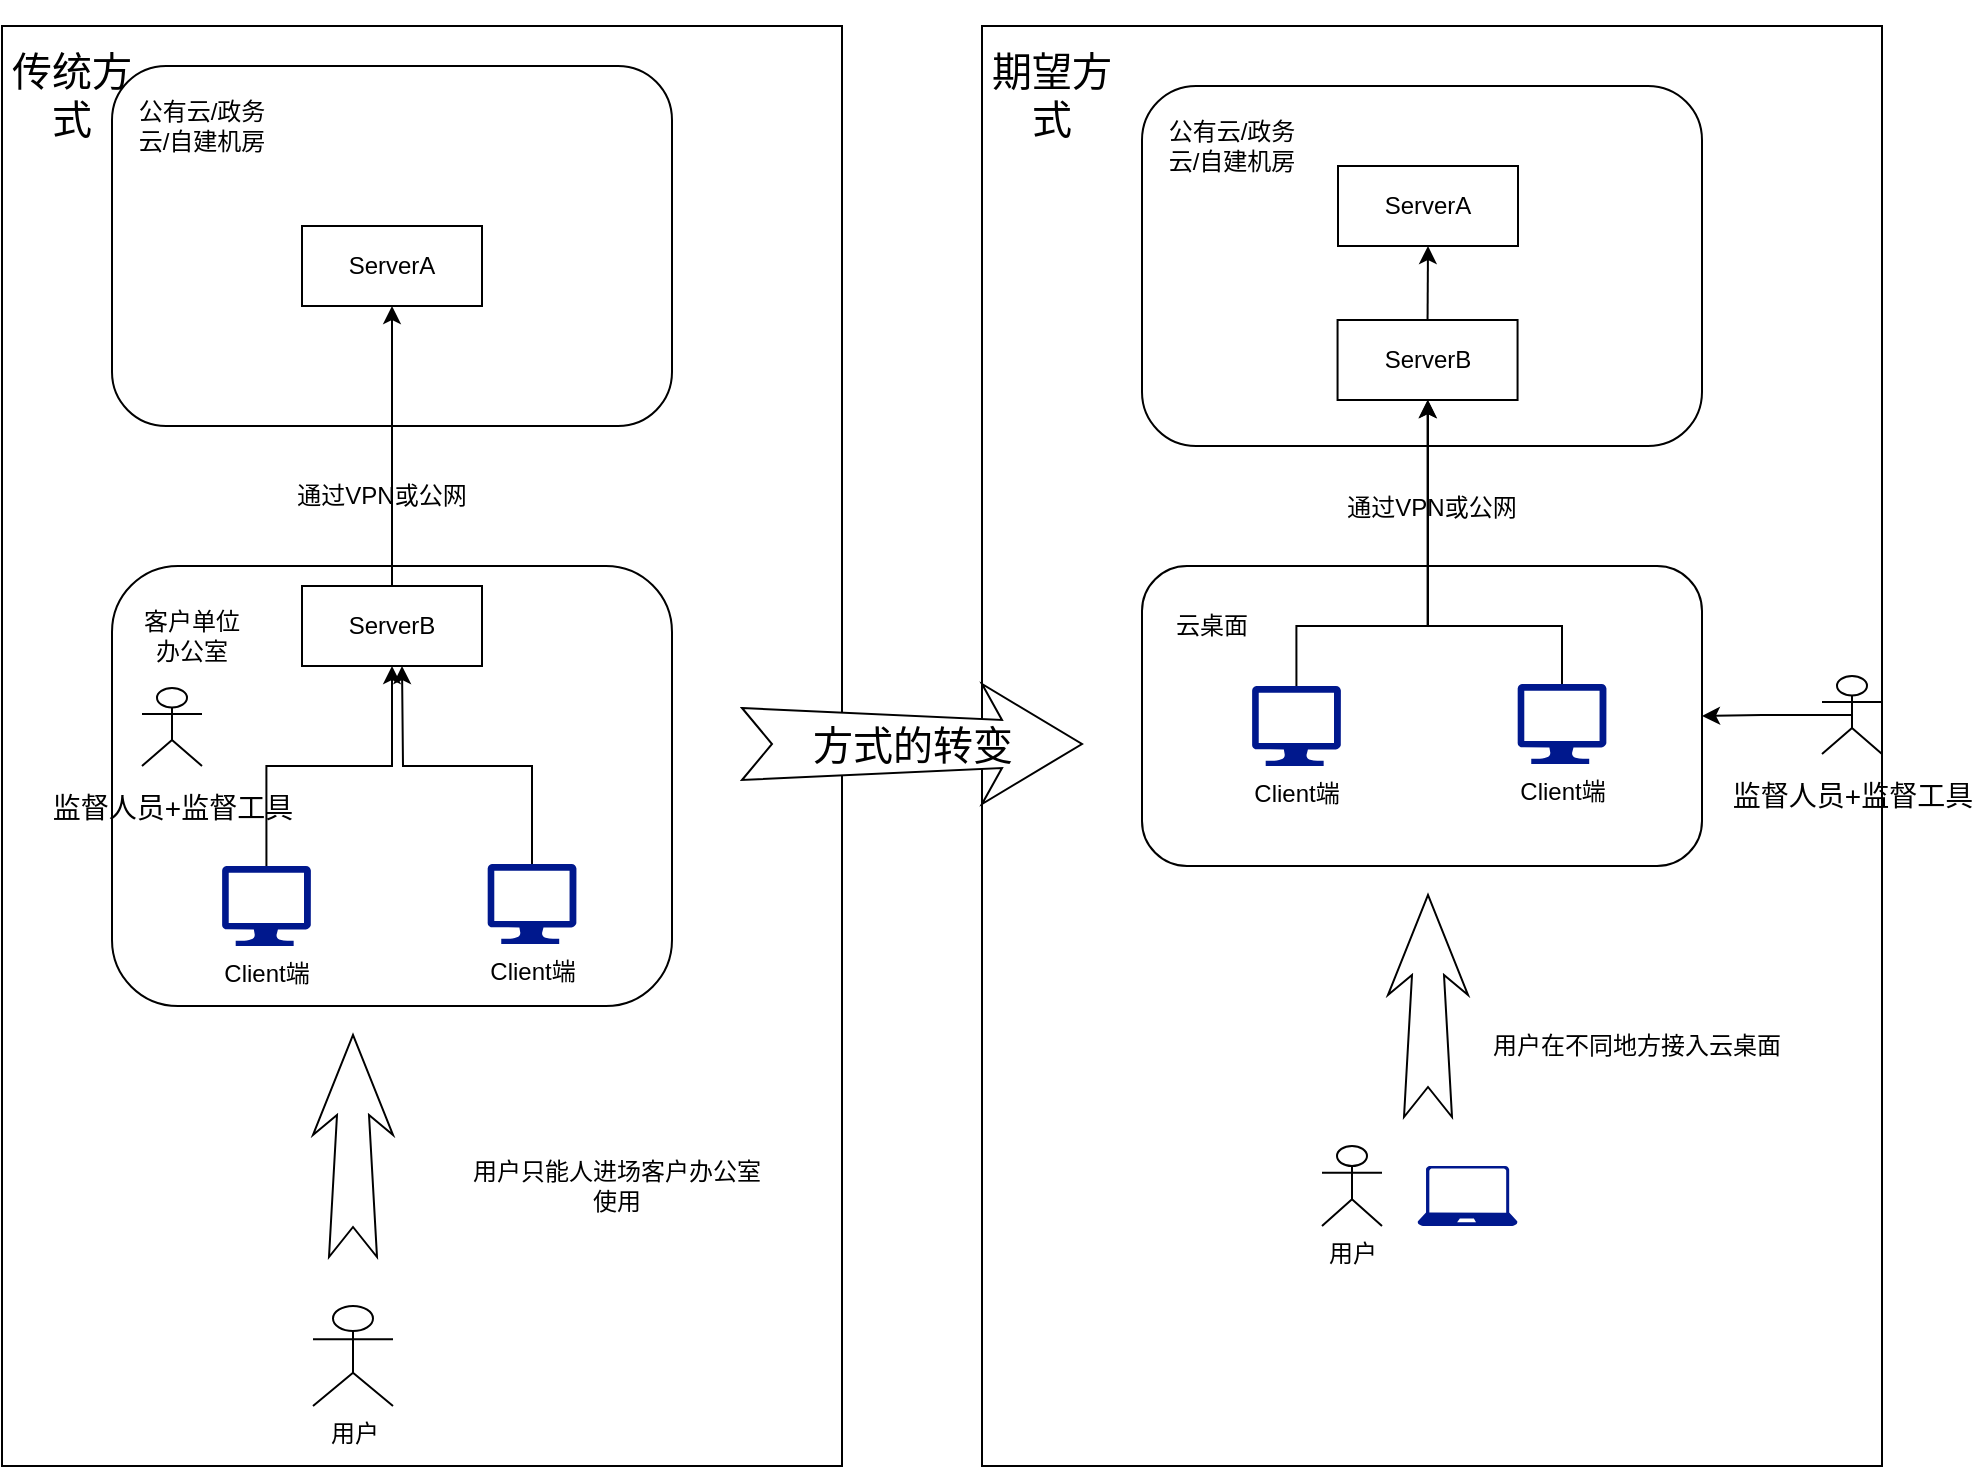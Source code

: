 <mxfile version="13.6.9" type="github">
  <diagram id="opzenCqd1tWLEzS5IthJ" name="Page-1">
    <mxGraphModel dx="832" dy="711" grid="1" gridSize="10" guides="1" tooltips="1" connect="1" arrows="1" fold="1" page="1" pageScale="1" pageWidth="827" pageHeight="1169" math="0" shadow="0">
      <root>
        <mxCell id="0" />
        <mxCell id="1" parent="0" />
        <mxCell id="F2Ut-9kcdUUh86LdlJqX-39" value="" style="rounded=0;whiteSpace=wrap;html=1;shadow=0;fontSize=20;" vertex="1" parent="1">
          <mxGeometry x="620" y="60" width="450" height="720" as="geometry" />
        </mxCell>
        <mxCell id="F2Ut-9kcdUUh86LdlJqX-36" value="" style="rounded=0;whiteSpace=wrap;html=1;shadow=0;" vertex="1" parent="1">
          <mxGeometry x="130" y="60" width="420" height="720" as="geometry" />
        </mxCell>
        <mxCell id="F2Ut-9kcdUUh86LdlJqX-11" value="" style="rounded=1;whiteSpace=wrap;html=1;shadow=0;" vertex="1" parent="1">
          <mxGeometry x="185" y="80" width="280" height="180" as="geometry" />
        </mxCell>
        <mxCell id="F2Ut-9kcdUUh86LdlJqX-7" value="" style="rounded=1;whiteSpace=wrap;html=1;shadow=0;" vertex="1" parent="1">
          <mxGeometry x="185" y="330" width="280" height="220" as="geometry" />
        </mxCell>
        <mxCell id="F2Ut-9kcdUUh86LdlJqX-1" value="ServerA" style="rounded=0;whiteSpace=wrap;html=1;" vertex="1" parent="1">
          <mxGeometry x="280" y="160" width="90" height="40" as="geometry" />
        </mxCell>
        <mxCell id="F2Ut-9kcdUUh86LdlJqX-4" style="edgeStyle=orthogonalEdgeStyle;rounded=0;orthogonalLoop=1;jettySize=auto;html=1;exitX=0.5;exitY=0;exitDx=0;exitDy=0;entryX=0.5;entryY=1;entryDx=0;entryDy=0;" edge="1" parent="1" source="F2Ut-9kcdUUh86LdlJqX-3" target="F2Ut-9kcdUUh86LdlJqX-1">
          <mxGeometry relative="1" as="geometry" />
        </mxCell>
        <mxCell id="F2Ut-9kcdUUh86LdlJqX-3" value="ServerB" style="rounded=0;whiteSpace=wrap;html=1;" vertex="1" parent="1">
          <mxGeometry x="280" y="340" width="90" height="40" as="geometry" />
        </mxCell>
        <mxCell id="F2Ut-9kcdUUh86LdlJqX-9" style="edgeStyle=orthogonalEdgeStyle;rounded=0;orthogonalLoop=1;jettySize=auto;html=1;exitX=0.5;exitY=0;exitDx=0;exitDy=0;exitPerimeter=0;" edge="1" parent="1" source="F2Ut-9kcdUUh86LdlJqX-5" target="F2Ut-9kcdUUh86LdlJqX-3">
          <mxGeometry relative="1" as="geometry" />
        </mxCell>
        <mxCell id="F2Ut-9kcdUUh86LdlJqX-5" value="Client端" style="aspect=fixed;pointerEvents=1;shadow=0;dashed=0;html=1;strokeColor=none;labelPosition=center;verticalLabelPosition=bottom;verticalAlign=top;align=center;fillColor=#00188D;shape=mxgraph.azure.computer" vertex="1" parent="1">
          <mxGeometry x="240" y="480" width="44.44" height="40" as="geometry" />
        </mxCell>
        <mxCell id="F2Ut-9kcdUUh86LdlJqX-10" style="edgeStyle=orthogonalEdgeStyle;rounded=0;orthogonalLoop=1;jettySize=auto;html=1;exitX=0.5;exitY=0;exitDx=0;exitDy=0;exitPerimeter=0;" edge="1" parent="1" source="F2Ut-9kcdUUh86LdlJqX-6">
          <mxGeometry relative="1" as="geometry">
            <mxPoint x="330" y="380" as="targetPoint" />
          </mxGeometry>
        </mxCell>
        <mxCell id="F2Ut-9kcdUUh86LdlJqX-6" value="Client端" style="aspect=fixed;pointerEvents=1;shadow=0;dashed=0;html=1;strokeColor=none;labelPosition=center;verticalLabelPosition=bottom;verticalAlign=top;align=center;fillColor=#00188D;shape=mxgraph.azure.computer" vertex="1" parent="1">
          <mxGeometry x="372.78" y="479" width="44.44" height="40" as="geometry" />
        </mxCell>
        <mxCell id="F2Ut-9kcdUUh86LdlJqX-8" value="客户单位办公室" style="text;html=1;strokeColor=none;fillColor=none;align=center;verticalAlign=middle;whiteSpace=wrap;rounded=0;shadow=0;" vertex="1" parent="1">
          <mxGeometry x="200" y="340" width="50" height="50" as="geometry" />
        </mxCell>
        <mxCell id="F2Ut-9kcdUUh86LdlJqX-12" value="公有云/政务云/自建机房" style="text;html=1;strokeColor=none;fillColor=none;align=center;verticalAlign=middle;whiteSpace=wrap;rounded=0;shadow=0;" vertex="1" parent="1">
          <mxGeometry x="190" y="90" width="80" height="40" as="geometry" />
        </mxCell>
        <mxCell id="F2Ut-9kcdUUh86LdlJqX-14" value="通过VPN或公网" style="text;html=1;strokeColor=none;fillColor=none;align=center;verticalAlign=middle;whiteSpace=wrap;rounded=0;shadow=0;" vertex="1" parent="1">
          <mxGeometry x="260" y="280" width="120" height="30" as="geometry" />
        </mxCell>
        <mxCell id="F2Ut-9kcdUUh86LdlJqX-15" value="" style="rounded=1;whiteSpace=wrap;html=1;shadow=0;" vertex="1" parent="1">
          <mxGeometry x="700" y="90" width="280" height="180" as="geometry" />
        </mxCell>
        <mxCell id="F2Ut-9kcdUUh86LdlJqX-16" value="" style="rounded=1;whiteSpace=wrap;html=1;shadow=0;" vertex="1" parent="1">
          <mxGeometry x="700" y="330" width="280" height="150" as="geometry" />
        </mxCell>
        <mxCell id="F2Ut-9kcdUUh86LdlJqX-17" value="ServerA" style="rounded=0;whiteSpace=wrap;html=1;" vertex="1" parent="1">
          <mxGeometry x="798" y="130" width="90" height="40" as="geometry" />
        </mxCell>
        <mxCell id="F2Ut-9kcdUUh86LdlJqX-18" style="edgeStyle=orthogonalEdgeStyle;rounded=0;orthogonalLoop=1;jettySize=auto;html=1;exitX=0.5;exitY=0;exitDx=0;exitDy=0;entryX=0.5;entryY=1;entryDx=0;entryDy=0;" edge="1" source="F2Ut-9kcdUUh86LdlJqX-19" target="F2Ut-9kcdUUh86LdlJqX-17" parent="1">
          <mxGeometry relative="1" as="geometry" />
        </mxCell>
        <mxCell id="F2Ut-9kcdUUh86LdlJqX-19" value="ServerB" style="rounded=0;whiteSpace=wrap;html=1;" vertex="1" parent="1">
          <mxGeometry x="797.78" y="207" width="90" height="40" as="geometry" />
        </mxCell>
        <mxCell id="F2Ut-9kcdUUh86LdlJqX-20" style="edgeStyle=orthogonalEdgeStyle;rounded=0;orthogonalLoop=1;jettySize=auto;html=1;exitX=0.5;exitY=0;exitDx=0;exitDy=0;exitPerimeter=0;" edge="1" source="F2Ut-9kcdUUh86LdlJqX-21" target="F2Ut-9kcdUUh86LdlJqX-19" parent="1">
          <mxGeometry relative="1" as="geometry">
            <Array as="points">
              <mxPoint x="777" y="360" />
              <mxPoint x="843" y="360" />
            </Array>
          </mxGeometry>
        </mxCell>
        <mxCell id="F2Ut-9kcdUUh86LdlJqX-21" value="Client端" style="aspect=fixed;pointerEvents=1;shadow=0;dashed=0;html=1;strokeColor=none;labelPosition=center;verticalLabelPosition=bottom;verticalAlign=top;align=center;fillColor=#00188D;shape=mxgraph.azure.computer" vertex="1" parent="1">
          <mxGeometry x="755" y="390" width="44.44" height="40" as="geometry" />
        </mxCell>
        <mxCell id="F2Ut-9kcdUUh86LdlJqX-27" style="edgeStyle=orthogonalEdgeStyle;rounded=0;orthogonalLoop=1;jettySize=auto;html=1;exitX=0.5;exitY=0;exitDx=0;exitDy=0;exitPerimeter=0;entryX=0.5;entryY=1;entryDx=0;entryDy=0;" edge="1" parent="1" source="F2Ut-9kcdUUh86LdlJqX-23" target="F2Ut-9kcdUUh86LdlJqX-19">
          <mxGeometry relative="1" as="geometry">
            <Array as="points">
              <mxPoint x="910" y="360" />
              <mxPoint x="843" y="360" />
            </Array>
          </mxGeometry>
        </mxCell>
        <mxCell id="F2Ut-9kcdUUh86LdlJqX-23" value="Client端" style="aspect=fixed;pointerEvents=1;shadow=0;dashed=0;html=1;strokeColor=none;labelPosition=center;verticalLabelPosition=bottom;verticalAlign=top;align=center;fillColor=#00188D;shape=mxgraph.azure.computer" vertex="1" parent="1">
          <mxGeometry x="887.78" y="389" width="44.44" height="40" as="geometry" />
        </mxCell>
        <mxCell id="F2Ut-9kcdUUh86LdlJqX-25" value="公有云/政务云/自建机房" style="text;html=1;strokeColor=none;fillColor=none;align=center;verticalAlign=middle;whiteSpace=wrap;rounded=0;shadow=0;" vertex="1" parent="1">
          <mxGeometry x="705" y="100" width="80" height="40" as="geometry" />
        </mxCell>
        <mxCell id="F2Ut-9kcdUUh86LdlJqX-26" value="通过VPN或公网" style="text;html=1;strokeColor=none;fillColor=none;align=center;verticalAlign=middle;whiteSpace=wrap;rounded=0;shadow=0;" vertex="1" parent="1">
          <mxGeometry x="785" y="286" width="120" height="30" as="geometry" />
        </mxCell>
        <mxCell id="F2Ut-9kcdUUh86LdlJqX-28" value="云桌面" style="text;html=1;strokeColor=none;fillColor=none;align=center;verticalAlign=middle;whiteSpace=wrap;rounded=0;shadow=0;" vertex="1" parent="1">
          <mxGeometry x="715" y="350" width="40" height="20" as="geometry" />
        </mxCell>
        <mxCell id="F2Ut-9kcdUUh86LdlJqX-29" value="用户" style="shape=umlActor;verticalLabelPosition=bottom;verticalAlign=top;html=1;outlineConnect=0;rounded=1;shadow=0;" vertex="1" parent="1">
          <mxGeometry x="790" y="620" width="30" height="40" as="geometry" />
        </mxCell>
        <mxCell id="F2Ut-9kcdUUh86LdlJqX-30" value="" style="aspect=fixed;pointerEvents=1;shadow=0;dashed=0;html=1;strokeColor=none;labelPosition=center;verticalLabelPosition=bottom;verticalAlign=top;align=center;fillColor=#00188D;shape=mxgraph.azure.laptop;rounded=1;" vertex="1" parent="1">
          <mxGeometry x="837.78" y="630" width="50" height="30" as="geometry" />
        </mxCell>
        <mxCell id="F2Ut-9kcdUUh86LdlJqX-31" value="" style="html=1;shadow=0;dashed=0;align=center;verticalAlign=middle;shape=mxgraph.arrows2.stylisedArrow;dy=0.6;dx=40;notch=15;feather=0.4;rounded=1;rotation=-90;" vertex="1" parent="1">
          <mxGeometry x="787.5" y="530" width="111" height="40" as="geometry" />
        </mxCell>
        <mxCell id="F2Ut-9kcdUUh86LdlJqX-32" value="用户在不同地方接入云桌面" style="text;html=1;strokeColor=none;fillColor=none;align=center;verticalAlign=middle;whiteSpace=wrap;rounded=0;shadow=0;" vertex="1" parent="1">
          <mxGeometry x="870" y="560" width="155" height="20" as="geometry" />
        </mxCell>
        <mxCell id="F2Ut-9kcdUUh86LdlJqX-33" value="用户" style="shape=umlActor;verticalLabelPosition=bottom;verticalAlign=top;html=1;outlineConnect=0;rounded=1;shadow=0;" vertex="1" parent="1">
          <mxGeometry x="285.5" y="700" width="40" height="50" as="geometry" />
        </mxCell>
        <mxCell id="F2Ut-9kcdUUh86LdlJqX-34" value="" style="html=1;shadow=0;dashed=0;align=center;verticalAlign=middle;shape=mxgraph.arrows2.stylisedArrow;dy=0.6;dx=40;notch=15;feather=0.4;rounded=1;rotation=-90;" vertex="1" parent="1">
          <mxGeometry x="250" y="600" width="111" height="40" as="geometry" />
        </mxCell>
        <mxCell id="F2Ut-9kcdUUh86LdlJqX-35" value="用户只能人进场客户办公室使用" style="text;html=1;strokeColor=none;fillColor=none;align=center;verticalAlign=middle;whiteSpace=wrap;rounded=0;shadow=0;" vertex="1" parent="1">
          <mxGeometry x="360" y="630" width="155" height="20" as="geometry" />
        </mxCell>
        <mxCell id="F2Ut-9kcdUUh86LdlJqX-37" value="传统方式" style="text;html=1;strokeColor=none;fillColor=none;align=center;verticalAlign=middle;whiteSpace=wrap;rounded=0;shadow=0;fontSize=20;" vertex="1" parent="1">
          <mxGeometry x="130" y="47" width="70" height="93" as="geometry" />
        </mxCell>
        <mxCell id="F2Ut-9kcdUUh86LdlJqX-38" value="期望方式" style="text;html=1;strokeColor=none;fillColor=none;align=center;verticalAlign=middle;whiteSpace=wrap;rounded=0;shadow=0;fontSize=20;" vertex="1" parent="1">
          <mxGeometry x="620" y="47" width="70" height="93" as="geometry" />
        </mxCell>
        <mxCell id="F2Ut-9kcdUUh86LdlJqX-40" value="方式的转变" style="html=1;shadow=0;dashed=0;align=center;verticalAlign=middle;shape=mxgraph.arrows2.stylisedArrow;dy=0.6;dx=40;notch=15;feather=0.4;rounded=1;fontSize=20;" vertex="1" parent="1">
          <mxGeometry x="500" y="389" width="170" height="60" as="geometry" />
        </mxCell>
        <mxCell id="F2Ut-9kcdUUh86LdlJqX-41" value="&lt;font style=&quot;font-size: 14px&quot;&gt;监督人员+监督工具&lt;/font&gt;" style="shape=umlActor;verticalLabelPosition=bottom;verticalAlign=top;html=1;outlineConnect=0;rounded=1;shadow=0;fontSize=20;" vertex="1" parent="1">
          <mxGeometry x="200" y="391" width="30" height="39" as="geometry" />
        </mxCell>
        <mxCell id="F2Ut-9kcdUUh86LdlJqX-46" style="edgeStyle=orthogonalEdgeStyle;rounded=0;orthogonalLoop=1;jettySize=auto;html=1;exitX=0.5;exitY=0.5;exitDx=0;exitDy=0;exitPerimeter=0;entryX=1;entryY=0.5;entryDx=0;entryDy=0;fontSize=20;" edge="1" parent="1" source="F2Ut-9kcdUUh86LdlJqX-42" target="F2Ut-9kcdUUh86LdlJqX-16">
          <mxGeometry relative="1" as="geometry" />
        </mxCell>
        <mxCell id="F2Ut-9kcdUUh86LdlJqX-42" value="&lt;font style=&quot;font-size: 14px&quot;&gt;监督人员+监督工具&lt;/font&gt;" style="shape=umlActor;verticalLabelPosition=bottom;verticalAlign=top;html=1;outlineConnect=0;rounded=1;shadow=0;fontSize=20;" vertex="1" parent="1">
          <mxGeometry x="1040" y="385" width="30" height="39" as="geometry" />
        </mxCell>
      </root>
    </mxGraphModel>
  </diagram>
</mxfile>

